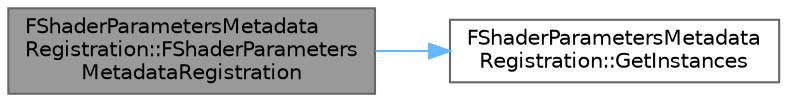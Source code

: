 digraph "FShaderParametersMetadataRegistration::FShaderParametersMetadataRegistration"
{
 // INTERACTIVE_SVG=YES
 // LATEX_PDF_SIZE
  bgcolor="transparent";
  edge [fontname=Helvetica,fontsize=10,labelfontname=Helvetica,labelfontsize=10];
  node [fontname=Helvetica,fontsize=10,shape=box,height=0.2,width=0.4];
  rankdir="LR";
  Node1 [id="Node000001",label="FShaderParametersMetadata\lRegistration::FShaderParameters\lMetadataRegistration",height=0.2,width=0.4,color="gray40", fillcolor="grey60", style="filled", fontcolor="black",tooltip=" "];
  Node1 -> Node2 [id="edge1_Node000001_Node000002",color="steelblue1",style="solid",tooltip=" "];
  Node2 [id="Node000002",label="FShaderParametersMetadata\lRegistration::GetInstances",height=0.2,width=0.4,color="grey40", fillcolor="white", style="filled",URL="$da/d93/classFShaderParametersMetadataRegistration.html#a9feb1cd17f78ec5bd8cf15b51dd3f36e",tooltip=" "];
}
